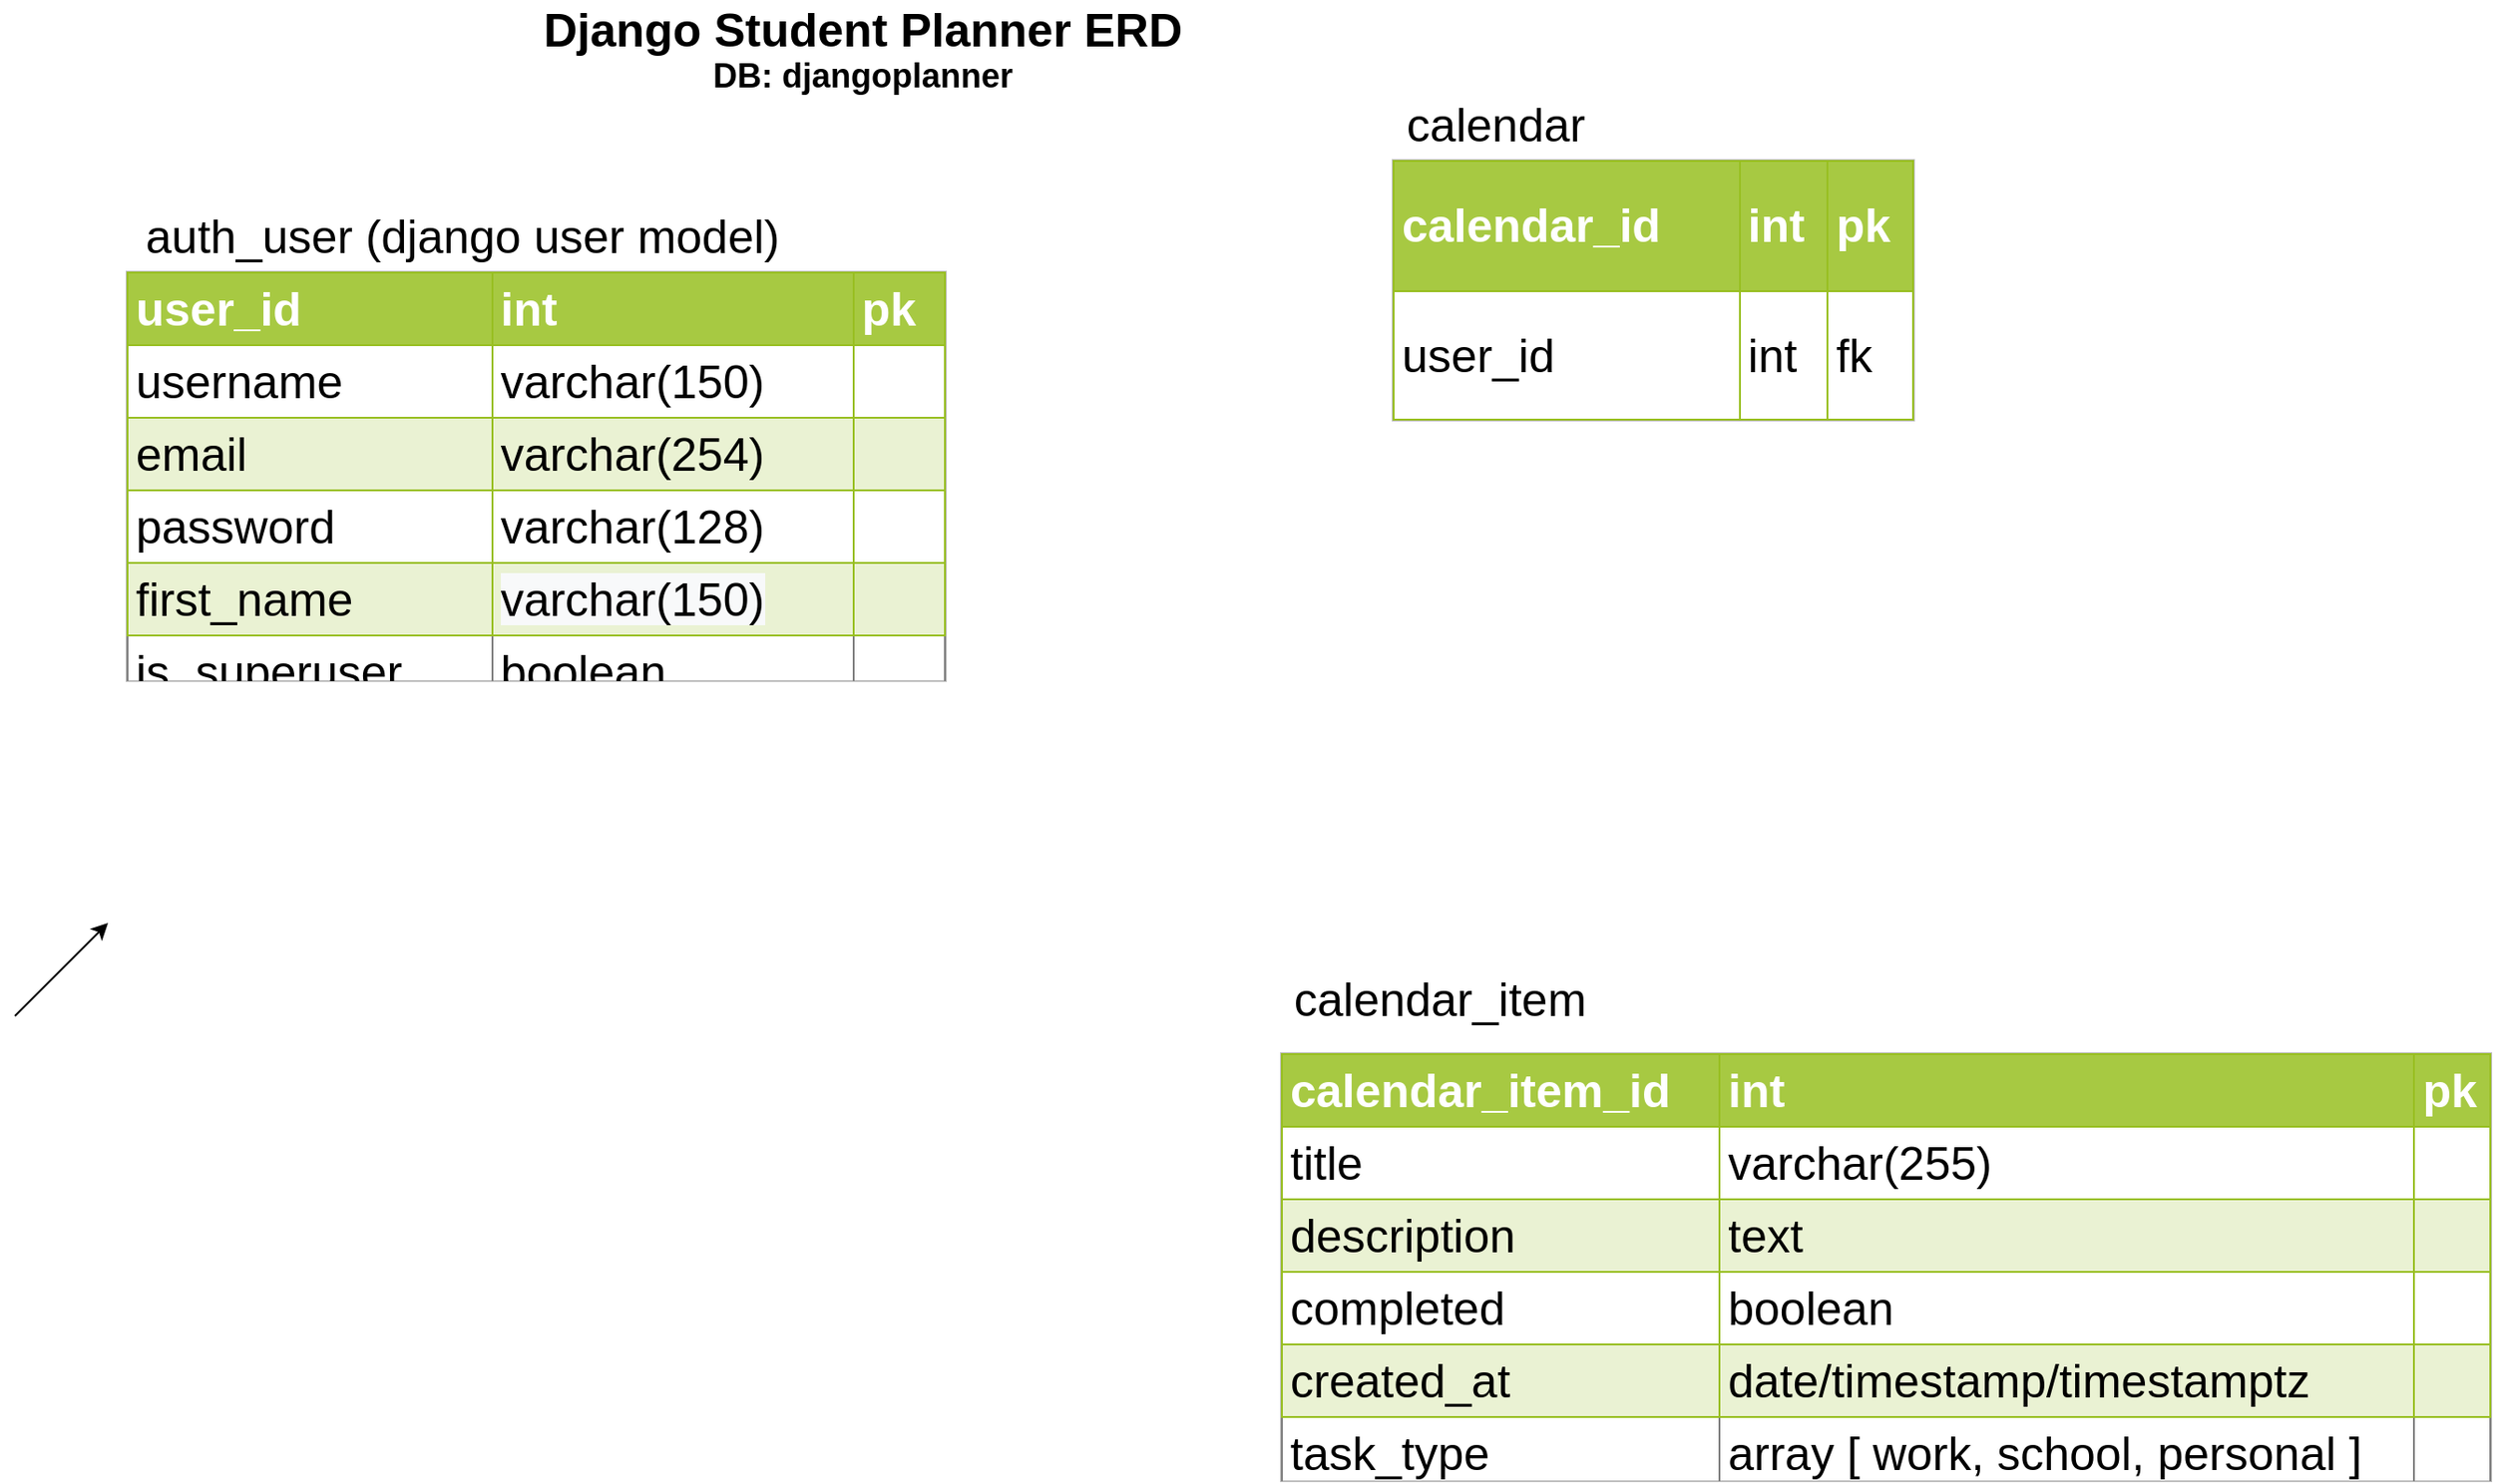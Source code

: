 <mxfile version="16.6.4" type="github">
  <diagram id="oPe7yaeBCDTeAMdVdXqK" name="Page-1">
    <mxGraphModel dx="2496" dy="1422" grid="1" gridSize="10" guides="1" tooltips="1" connect="1" arrows="1" fold="1" page="1" pageScale="1" pageWidth="850" pageHeight="1100" math="0" shadow="0">
      <root>
        <mxCell id="0" />
        <mxCell id="1" parent="0" />
        <mxCell id="U-6AOmyAD6f15KpOmuhh-1" value="&lt;font&gt;&lt;b&gt;&lt;span style=&quot;font-size: 25px&quot;&gt;Django Student Planner ERD&lt;/span&gt;&lt;br&gt;&lt;font style=&quot;font-size: 18px&quot;&gt;DB: djangoplanner&lt;/font&gt;&lt;br&gt;&lt;/b&gt;&lt;/font&gt;" style="text;html=1;resizable=0;autosize=1;align=center;verticalAlign=middle;points=[];fillColor=none;strokeColor=none;rounded=0;" vertex="1" parent="1">
          <mxGeometry x="245" y="30" width="360" height="40" as="geometry" />
        </mxCell>
        <mxCell id="U-6AOmyAD6f15KpOmuhh-2" value="&lt;table border=&quot;1&quot; width=&quot;100%&quot; cellpadding=&quot;4&quot; style=&quot;width: 100% ; height: 100% ; border-collapse: collapse&quot;&gt;&lt;tbody&gt;&lt;tr style=&quot;background-color: #a7c942 ; color: #ffffff ; border: 1px solid #98bf21&quot;&gt;&lt;th align=&quot;left&quot;&gt;user_id&lt;span&gt;	&lt;/span&gt;&lt;/th&gt;&lt;th align=&quot;left&quot;&gt;int&lt;/th&gt;&lt;th align=&quot;left&quot;&gt;pk&lt;/th&gt;&lt;/tr&gt;&lt;tr style=&quot;border: 1px solid #98bf21&quot;&gt;&lt;td&gt;username&lt;/td&gt;&lt;td&gt;varchar(150)&lt;/td&gt;&lt;td&gt;&lt;/td&gt;&lt;/tr&gt;&lt;tr style=&quot;background-color: #eaf2d3 ; border: 1px solid #98bf21&quot;&gt;&lt;td&gt;email&lt;/td&gt;&lt;td&gt;varchar(254)&lt;/td&gt;&lt;td&gt;&lt;/td&gt;&lt;/tr&gt;&lt;tr style=&quot;border: 1px solid #98bf21&quot;&gt;&lt;td&gt;password&lt;/td&gt;&lt;td&gt;varchar(128)&lt;/td&gt;&lt;td&gt;&lt;/td&gt;&lt;/tr&gt;&lt;tr style=&quot;background-color: #eaf2d3 ; border: 1px solid #98bf21&quot;&gt;&lt;td&gt;first_name&lt;/td&gt;&lt;td&gt;&lt;span style=&quot;background-color: rgb(248 , 249 , 250)&quot;&gt;varchar(150)&lt;/span&gt;&lt;br&gt;&lt;/td&gt;&lt;td&gt;&lt;br&gt;&lt;/td&gt;&lt;/tr&gt;&lt;tr&gt;&lt;td&gt;is_superuser&lt;/td&gt;&lt;td&gt;boolean&lt;/td&gt;&lt;td&gt;&lt;br&gt;&lt;/td&gt;&lt;/tr&gt;&lt;tr&gt;&lt;td&gt;last_login&lt;/td&gt;&lt;td&gt;timestamptz&lt;/td&gt;&lt;td&gt;&lt;br&gt;&lt;/td&gt;&lt;/tr&gt;&lt;tr&gt;&lt;td&gt;date_joined&lt;/td&gt;&lt;td&gt;timestamptz&lt;/td&gt;&lt;td&gt;&lt;br&gt;&lt;/td&gt;&lt;/tr&gt;&lt;tr&gt;&lt;td&gt;&lt;br&gt;&lt;/td&gt;&lt;td&gt;&lt;br&gt;&lt;/td&gt;&lt;td&gt;&lt;br&gt;&lt;/td&gt;&lt;/tr&gt;&lt;/tbody&gt;&lt;/table&gt;" style="text;html=1;strokeColor=#c0c0c0;fillColor=#ffffff;overflow=fill;rounded=0;fontSize=25;" vertex="1" parent="1">
          <mxGeometry x="30" y="170" width="440" height="220" as="geometry" />
        </mxCell>
        <mxCell id="U-6AOmyAD6f15KpOmuhh-3" value="auth_user (django user model)" style="text;html=1;resizable=0;autosize=1;align=center;verticalAlign=middle;points=[];fillColor=none;strokeColor=none;rounded=0;fontSize=25;" vertex="1" parent="1">
          <mxGeometry x="30" y="130" width="360" height="40" as="geometry" />
        </mxCell>
        <mxCell id="U-6AOmyAD6f15KpOmuhh-4" value="&lt;table border=&quot;1&quot; width=&quot;100%&quot; cellpadding=&quot;4&quot; style=&quot;width: 100% ; height: 100% ; border-collapse: collapse&quot;&gt;&lt;tbody&gt;&lt;tr style=&quot;background-color: #a7c942 ; color: #ffffff ; border: 1px solid #98bf21&quot;&gt;&lt;th align=&quot;left&quot;&gt;calendar_item_id&lt;span style=&quot;white-space: pre&quot;&gt;	&lt;/span&gt;&lt;/th&gt;&lt;th align=&quot;left&quot;&gt;int&lt;/th&gt;&lt;th align=&quot;left&quot;&gt;pk&lt;/th&gt;&lt;/tr&gt;&lt;tr style=&quot;border: 1px solid #98bf21&quot;&gt;&lt;td&gt;title&lt;span style=&quot;white-space: pre&quot;&gt;	&lt;/span&gt;&lt;/td&gt;&lt;td&gt;varchar(255)&lt;/td&gt;&lt;td&gt;&lt;br&gt;&lt;/td&gt;&lt;/tr&gt;&lt;tr style=&quot;background-color: #eaf2d3 ; border: 1px solid #98bf21&quot;&gt;&lt;td&gt;description&lt;/td&gt;&lt;td&gt;text&lt;/td&gt;&lt;td&gt;&lt;/td&gt;&lt;/tr&gt;&lt;tr style=&quot;border: 1px solid #98bf21&quot;&gt;&lt;td&gt;completed&lt;/td&gt;&lt;td&gt;boolean&lt;/td&gt;&lt;td&gt;&lt;/td&gt;&lt;/tr&gt;&lt;tr style=&quot;background-color: #eaf2d3 ; border: 1px solid #98bf21&quot;&gt;&lt;td&gt;created_at&lt;/td&gt;&lt;td&gt;date/timestamp/timestamptz&lt;/td&gt;&lt;td&gt;&lt;br&gt;&lt;/td&gt;&lt;/tr&gt;&lt;tr&gt;&lt;td&gt;task_type&lt;/td&gt;&lt;td&gt;array [ work, school, personal ]&lt;/td&gt;&lt;td&gt;&lt;br&gt;&lt;/td&gt;&lt;/tr&gt;&lt;tr&gt;&lt;td&gt;due_date&lt;/td&gt;&lt;td&gt;date&lt;/td&gt;&lt;td&gt;&lt;br&gt;&lt;/td&gt;&lt;/tr&gt;&lt;tr&gt;&lt;td&gt;&lt;br&gt;&lt;/td&gt;&lt;td&gt;&lt;br&gt;&lt;/td&gt;&lt;td&gt;&lt;br&gt;&lt;/td&gt;&lt;/tr&gt;&lt;/tbody&gt;&lt;/table&gt;" style="text;html=1;strokeColor=#c0c0c0;fillColor=#ffffff;overflow=fill;rounded=0;fontSize=25;" vertex="1" parent="1">
          <mxGeometry x="650" y="590" width="650" height="230" as="geometry" />
        </mxCell>
        <mxCell id="U-6AOmyAD6f15KpOmuhh-5" value="calendar_item" style="text;html=1;resizable=0;autosize=1;align=center;verticalAlign=middle;points=[];fillColor=none;strokeColor=none;rounded=0;fontSize=25;" vertex="1" parent="1">
          <mxGeometry x="650" y="540" width="170" height="40" as="geometry" />
        </mxCell>
        <mxCell id="U-6AOmyAD6f15KpOmuhh-6" value="&lt;table border=&quot;1&quot; width=&quot;100%&quot; cellpadding=&quot;4&quot; style=&quot;width: 100% ; height: 100% ; border-collapse: collapse&quot;&gt;&lt;tbody&gt;&lt;tr style=&quot;background-color: #a7c942 ; color: #ffffff ; border: 1px solid #98bf21&quot;&gt;&lt;th align=&quot;left&quot;&gt;calendar_id&lt;span style=&quot;white-space: pre&quot;&gt;	&lt;/span&gt;&lt;/th&gt;&lt;th align=&quot;left&quot;&gt;int&lt;/th&gt;&lt;th align=&quot;left&quot;&gt;pk&lt;/th&gt;&lt;/tr&gt;&lt;tr style=&quot;border: 1px solid #98bf21&quot;&gt;&lt;td&gt;user_id&lt;/td&gt;&lt;td&gt;int&lt;/td&gt;&lt;td&gt;fk&lt;/td&gt;&lt;/tr&gt;&lt;/tbody&gt;&lt;/table&gt;" style="text;html=1;strokeColor=#c0c0c0;fillColor=#ffffff;overflow=fill;rounded=0;fontSize=25;" vertex="1" parent="1">
          <mxGeometry x="710" y="110" width="280" height="140" as="geometry" />
        </mxCell>
        <mxCell id="U-6AOmyAD6f15KpOmuhh-7" value="calendar" style="text;html=1;resizable=0;autosize=1;align=center;verticalAlign=middle;points=[];fillColor=none;strokeColor=none;rounded=0;fontSize=25;" vertex="1" parent="1">
          <mxGeometry x="710" y="70" width="110" height="40" as="geometry" />
        </mxCell>
        <mxCell id="U-6AOmyAD6f15KpOmuhh-8" value="" style="endArrow=classic;html=1;rounded=0;fontSize=6;" edge="1" parent="1">
          <mxGeometry width="50" height="50" relative="1" as="geometry">
            <mxPoint x="-30" y="570" as="sourcePoint" />
            <mxPoint x="20" y="520" as="targetPoint" />
          </mxGeometry>
        </mxCell>
      </root>
    </mxGraphModel>
  </diagram>
</mxfile>
